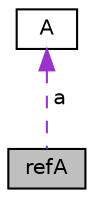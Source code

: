 digraph "refA"
{
  edge [fontname="Helvetica",fontsize="10",labelfontname="Helvetica",labelfontsize="10"];
  node [fontname="Helvetica",fontsize="10",shape=record];
  Node1 [label="refA",height=0.2,width=0.4,color="black", fillcolor="grey75", style="filled", fontcolor="black"];
  Node2 -> Node1 [dir="back",color="darkorchid3",fontsize="10",style="dashed",label=" a" ,fontname="Helvetica"];
  Node2 [label="A",height=0.2,width=0.4,color="black", fillcolor="white", style="filled",URL="$classA.html"];
}
